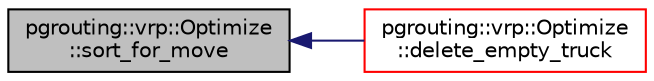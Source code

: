 digraph "pgrouting::vrp::Optimize::sort_for_move"
{
  edge [fontname="Helvetica",fontsize="10",labelfontname="Helvetica",labelfontsize="10"];
  node [fontname="Helvetica",fontsize="10",shape=record];
  rankdir="LR";
  Node855 [label="pgrouting::vrp::Optimize\l::sort_for_move",height=0.2,width=0.4,color="black", fillcolor="grey75", style="filled", fontcolor="black"];
  Node855 -> Node856 [dir="back",color="midnightblue",fontsize="10",style="solid",fontname="Helvetica"];
  Node856 [label="pgrouting::vrp::Optimize\l::delete_empty_truck",height=0.2,width=0.4,color="red", fillcolor="white", style="filled",URL="$classpgrouting_1_1vrp_1_1Optimize.html#a4dcb408130c2ed4164b8d754d11ad44b"];
}
